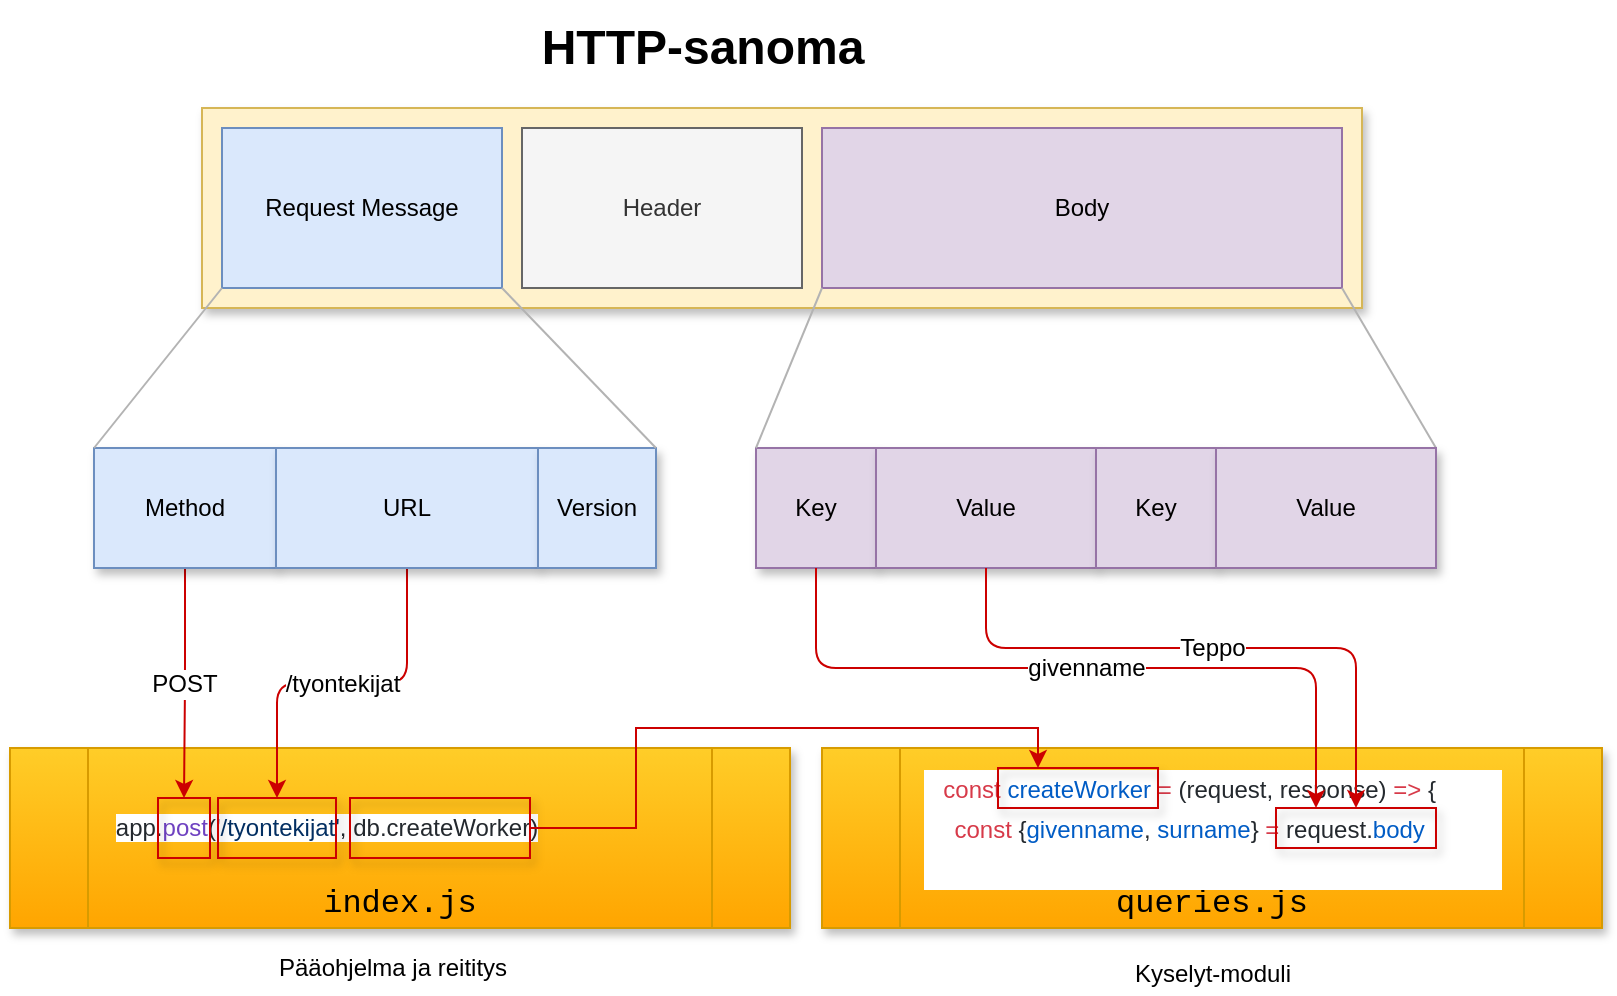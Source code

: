 <mxfile version="12.4.3" type="device" pages="1"><diagram id="do8bmzqPiUhtcir2-fTP" name="Page-1"><mxGraphModel dx="1422" dy="873" grid="1" gridSize="10" guides="1" tooltips="1" connect="1" arrows="1" fold="1" page="1" pageScale="1" pageWidth="827" pageHeight="1169" math="0" shadow="0"><root><mxCell id="0"/><mxCell id="1" parent="0"/><mxCell id="Kni5XbPkqFQhJFTutRMd-15" value="index.js" style="shape=process;whiteSpace=wrap;html=1;backgroundOutline=1;shadow=1;glass=0;fontFamily=Courier New;fontSize=16;gradientColor=#ffa500;fillColor=#ffcd28;strokeColor=#d79b00;verticalAlign=bottom;" parent="1" vertex="1"><mxGeometry x="16" y="380" width="390" height="90" as="geometry"/></mxCell><mxCell id="Pl6_hV811FbuK_uTT6y9-40" value="&lt;span class=&quot;pl-smi&quot; style=&quot;box-sizing: border-box ; color: rgb(36 , 41 , 46) ; font-family: , &amp;#34;consolas&amp;#34; , &amp;#34;liberation mono&amp;#34; , &amp;#34;menlo&amp;#34; , monospace ; white-space: pre ; background-color: rgb(255 , 255 , 255)&quot;&gt;app&lt;/span&gt;&lt;span style=&quot;color: rgb(36 , 41 , 46) ; font-family: , &amp;#34;consolas&amp;#34; , &amp;#34;liberation mono&amp;#34; , &amp;#34;menlo&amp;#34; , monospace ; white-space: pre ; background-color: rgb(255 , 255 , 255)&quot;&gt;.&lt;/span&gt;&lt;span class=&quot;pl-en&quot; style=&quot;box-sizing: border-box ; color: rgb(111 , 66 , 193) ; font-family: , &amp;#34;consolas&amp;#34; , &amp;#34;liberation mono&amp;#34; , &amp;#34;menlo&amp;#34; , monospace ; white-space: pre ; background-color: rgb(255 , 255 , 255)&quot;&gt;post&lt;/span&gt;&lt;span style=&quot;color: rgb(36 , 41 , 46) ; font-family: , &amp;#34;consolas&amp;#34; , &amp;#34;liberation mono&amp;#34; , &amp;#34;menlo&amp;#34; , monospace ; white-space: pre ; background-color: rgb(255 , 255 , 255)&quot;&gt;(&lt;/span&gt;&lt;span class=&quot;pl-s&quot; style=&quot;box-sizing: border-box ; color: rgb(3 , 47 , 98) ; font-family: , &amp;#34;consolas&amp;#34; , &amp;#34;liberation mono&amp;#34; , &amp;#34;menlo&amp;#34; , monospace ; white-space: pre ; background-color: rgb(255 , 255 , 255)&quot;&gt;&lt;span class=&quot;pl-pds&quot; style=&quot;box-sizing: border-box&quot;&gt;'&lt;/span&gt;/tyontekijat&lt;span class=&quot;pl-pds&quot; style=&quot;box-sizing: border-box&quot;&gt;'&lt;/span&gt;&lt;/span&gt;&lt;span style=&quot;color: rgb(36 , 41 , 46) ; font-family: , &amp;#34;consolas&amp;#34; , &amp;#34;liberation mono&amp;#34; , &amp;#34;menlo&amp;#34; , monospace ; white-space: pre ; background-color: rgb(255 , 255 , 255)&quot;&gt;, &lt;/span&gt;&lt;span class=&quot;pl-smi&quot; style=&quot;box-sizing: border-box ; color: rgb(36 , 41 , 46) ; font-family: , &amp;#34;consolas&amp;#34; , &amp;#34;liberation mono&amp;#34; , &amp;#34;menlo&amp;#34; , monospace ; white-space: pre ; background-color: rgb(255 , 255 , 255)&quot;&gt;db&lt;/span&gt;&lt;span style=&quot;color: rgb(36 , 41 , 46) ; font-family: , &amp;#34;consolas&amp;#34; , &amp;#34;liberation mono&amp;#34; , &amp;#34;menlo&amp;#34; , monospace ; white-space: pre ; background-color: rgb(255 , 255 , 255)&quot;&gt;.&lt;/span&gt;&lt;span class=&quot;pl-smi&quot; style=&quot;box-sizing: border-box ; color: rgb(36 , 41 , 46) ; font-family: , &amp;#34;consolas&amp;#34; , &amp;#34;liberation mono&amp;#34; , &amp;#34;menlo&amp;#34; , monospace ; white-space: pre ; background-color: rgb(255 , 255 , 255)&quot;&gt;createWorker&lt;/span&gt;&lt;span style=&quot;color: rgb(36 , 41 , 46) ; font-family: , &amp;#34;consolas&amp;#34; , &amp;#34;liberation mono&amp;#34; , &amp;#34;menlo&amp;#34; , monospace ; white-space: pre ; background-color: rgb(255 , 255 , 255)&quot;&gt;)&lt;/span&gt;" style="text;html=1;align=center;verticalAlign=middle;resizable=0;points=[];;autosize=1;fontSize=12;" vertex="1" parent="1"><mxGeometry x="59" y="410" width="230" height="20" as="geometry"/></mxCell><mxCell id="Kni5XbPkqFQhJFTutRMd-1" value="" style="rounded=0;whiteSpace=wrap;html=1;fillColor=#fff2cc;strokeColor=#d6b656;shadow=1;glass=0;" parent="1" vertex="1"><mxGeometry x="112" y="60" width="580" height="100" as="geometry"/></mxCell><mxCell id="Kni5XbPkqFQhJFTutRMd-2" value="Request Message" style="rounded=0;whiteSpace=wrap;html=1;fillColor=#dae8fc;strokeColor=#6c8ebf;" parent="1" vertex="1"><mxGeometry x="122" y="70" width="140" height="80" as="geometry"/></mxCell><mxCell id="Kni5XbPkqFQhJFTutRMd-3" value="Header" style="rounded=0;whiteSpace=wrap;html=1;fillColor=#f5f5f5;strokeColor=#666666;fontColor=#333333;" parent="1" vertex="1"><mxGeometry x="272" y="70" width="140" height="80" as="geometry"/></mxCell><mxCell id="Kni5XbPkqFQhJFTutRMd-4" value="Body" style="rounded=0;whiteSpace=wrap;html=1;fillColor=#e1d5e7;strokeColor=#9673a6;" parent="1" vertex="1"><mxGeometry x="422" y="70" width="260" height="80" as="geometry"/></mxCell><mxCell id="Pl6_hV811FbuK_uTT6y9-33" value="POST" style="edgeStyle=orthogonalEdgeStyle;rounded=1;orthogonalLoop=1;jettySize=auto;html=1;exitX=0.5;exitY=1;exitDx=0;exitDy=0;entryX=0.5;entryY=0;entryDx=0;entryDy=0;strokeColor=#CC0000;fontSize=12;" edge="1" parent="1" source="Kni5XbPkqFQhJFTutRMd-5" target="Pl6_hV811FbuK_uTT6y9-27"><mxGeometry relative="1" as="geometry"/></mxCell><mxCell id="Kni5XbPkqFQhJFTutRMd-5" value="Method" style="rounded=0;whiteSpace=wrap;html=1;shadow=1;glass=0;fillColor=#dae8fc;strokeColor=#6c8ebf;" parent="1" vertex="1"><mxGeometry x="58" y="230" width="91" height="60" as="geometry"/></mxCell><mxCell id="Pl6_hV811FbuK_uTT6y9-32" value="/tyontekijat" style="edgeStyle=orthogonalEdgeStyle;rounded=1;orthogonalLoop=1;jettySize=auto;html=1;exitX=0.5;exitY=1;exitDx=0;exitDy=0;entryX=0.5;entryY=0;entryDx=0;entryDy=0;strokeColor=#CC0000;fontSize=12;" edge="1" parent="1" source="Kni5XbPkqFQhJFTutRMd-6" target="Pl6_hV811FbuK_uTT6y9-31"><mxGeometry relative="1" as="geometry"/></mxCell><mxCell id="Kni5XbPkqFQhJFTutRMd-6" value="URL" style="rounded=0;whiteSpace=wrap;html=1;shadow=1;glass=0;fillColor=#dae8fc;strokeColor=#6c8ebf;" parent="1" vertex="1"><mxGeometry x="149" y="230" width="131" height="60" as="geometry"/></mxCell><mxCell id="Kni5XbPkqFQhJFTutRMd-7" value="Version" style="rounded=0;whiteSpace=wrap;html=1;shadow=1;glass=0;fillColor=#dae8fc;strokeColor=#6c8ebf;" parent="1" vertex="1"><mxGeometry x="280" y="230" width="59" height="60" as="geometry"/></mxCell><mxCell id="Kni5XbPkqFQhJFTutRMd-9" value="HTTP-sanoma" style="text;strokeColor=none;fillColor=none;html=1;fontSize=24;fontStyle=1;verticalAlign=middle;align=center;shadow=1;glass=0;" parent="1" vertex="1"><mxGeometry x="312" y="10" width="100" height="40" as="geometry"/></mxCell><mxCell id="Pl6_hV811FbuK_uTT6y9-1" value="" style="endArrow=none;html=1;entryX=0;entryY=1;entryDx=0;entryDy=0;exitX=0;exitY=0;exitDx=0;exitDy=0;strokeColor=#B3B3B3;" edge="1" parent="1" source="Kni5XbPkqFQhJFTutRMd-5" target="Kni5XbPkqFQhJFTutRMd-2"><mxGeometry width="50" height="50" relative="1" as="geometry"><mxPoint x="39" y="220" as="sourcePoint"/><mxPoint x="89" y="170" as="targetPoint"/></mxGeometry></mxCell><mxCell id="Pl6_hV811FbuK_uTT6y9-3" value="" style="endArrow=none;html=1;entryX=1;entryY=1;entryDx=0;entryDy=0;exitX=1;exitY=0;exitDx=0;exitDy=0;strokeColor=#B3B3B3;" edge="1" parent="1" source="Kni5XbPkqFQhJFTutRMd-7" target="Kni5XbPkqFQhJFTutRMd-2"><mxGeometry width="50" height="50" relative="1" as="geometry"><mxPoint x="179" y="220" as="sourcePoint"/><mxPoint x="229" y="170" as="targetPoint"/></mxGeometry></mxCell><mxCell id="Pl6_hV811FbuK_uTT6y9-8" value="Key" style="rounded=0;whiteSpace=wrap;html=1;fillColor=#e1d5e7;strokeColor=#9673a6;shadow=1;" vertex="1" parent="1"><mxGeometry x="389" y="230" width="60" height="60" as="geometry"/></mxCell><mxCell id="Pl6_hV811FbuK_uTT6y9-9" value="Value" style="rounded=0;whiteSpace=wrap;html=1;fillColor=#e1d5e7;strokeColor=#9673a6;shadow=1;" vertex="1" parent="1"><mxGeometry x="449" y="230" width="110" height="60" as="geometry"/></mxCell><mxCell id="Pl6_hV811FbuK_uTT6y9-15" value="" style="endArrow=none;html=1;strokeColor=#B3B3B3;entryX=0;entryY=1;entryDx=0;entryDy=0;" edge="1" parent="1" target="Kni5XbPkqFQhJFTutRMd-4"><mxGeometry width="50" height="50" relative="1" as="geometry"><mxPoint x="389" y="230" as="sourcePoint"/><mxPoint x="409" y="190" as="targetPoint"/></mxGeometry></mxCell><mxCell id="Pl6_hV811FbuK_uTT6y9-20" value="" style="endArrow=none;html=1;strokeColor=#B3B3B3;entryX=1;entryY=1;entryDx=0;entryDy=0;exitX=1;exitY=0;exitDx=0;exitDy=0;" edge="1" parent="1" source="Pl6_hV811FbuK_uTT6y9-42" target="Kni5XbPkqFQhJFTutRMd-4"><mxGeometry width="50" height="50" relative="1" as="geometry"><mxPoint x="719" y="230" as="sourcePoint"/><mxPoint x="759" y="170" as="targetPoint"/></mxGeometry></mxCell><mxCell id="Pl6_hV811FbuK_uTT6y9-27" value="" style="rounded=0;whiteSpace=wrap;html=1;shadow=1;fontSize=12;fillColor=none;strokeColor=#CC0000;" vertex="1" parent="1"><mxGeometry x="90" y="405" width="26" height="30" as="geometry"/></mxCell><mxCell id="Pl6_hV811FbuK_uTT6y9-31" value="" style="rounded=0;whiteSpace=wrap;html=1;shadow=1;fontSize=12;fillColor=none;strokeColor=#CC0000;" vertex="1" parent="1"><mxGeometry x="120" y="405" width="59" height="30" as="geometry"/></mxCell><mxCell id="Pl6_hV811FbuK_uTT6y9-34" value="queries.js" style="shape=process;whiteSpace=wrap;html=1;backgroundOutline=1;shadow=1;glass=0;fontFamily=Courier New;fontSize=16;gradientColor=#ffa500;fillColor=#ffcd28;strokeColor=#d79b00;verticalAlign=bottom;" vertex="1" parent="1"><mxGeometry x="422" y="380" width="390" height="90" as="geometry"/></mxCell><mxCell id="Pl6_hV811FbuK_uTT6y9-35" value="&lt;table class=&quot;highlight tab-size js-file-line-container&quot; style=&quot;box-sizing: border-box ; border-spacing: 0px ; border-collapse: collapse ; color: rgb(36 , 41 , 46) ; font-family: , &amp;#34;blinkmacsystemfont&amp;#34; , &amp;#34;segoe ui&amp;#34; , &amp;#34;helvetica&amp;#34; , &amp;#34;arial&amp;#34; , sans-serif , &amp;#34;apple color emoji&amp;#34; , &amp;#34;segoe ui emoji&amp;#34; ; font-size: 14px ; white-space: normal ; background-color: rgb(255 , 255 , 255)&quot;&gt;&lt;tbody style=&quot;box-sizing: border-box&quot;&gt;&lt;tr style=&quot;box-sizing: border-box&quot;&gt;&lt;td id=&quot;LC38&quot; class=&quot;blob-code blob-code-inner js-file-line&quot; style=&quot;box-sizing: border-box ; padding: 0px 10px ; position: relative ; line-height: 20px ; vertical-align: top ; overflow: visible ; font-family: , &amp;#34;consolas&amp;#34; , &amp;#34;liberation mono&amp;#34; , &amp;#34;menlo&amp;#34; , monospace ; font-size: 12px ; overflow-wrap: normal ; white-space: pre&quot;&gt;&lt;span class=&quot;pl-k&quot; style=&quot;box-sizing: border-box ; color: rgb(215 , 58 , 73)&quot;&gt;const&lt;/span&gt; &lt;span class=&quot;pl-c1&quot; style=&quot;box-sizing: border-box ; color: rgb(0 , 92 , 197)&quot;&gt;createWorker&lt;/span&gt; &lt;span class=&quot;pl-k&quot; style=&quot;box-sizing: border-box ; color: rgb(215 , 58 , 73)&quot;&gt;=&lt;/span&gt; (&lt;span class=&quot;pl-smi&quot; style=&quot;box-sizing: border-box&quot;&gt;request&lt;/span&gt;, &lt;span class=&quot;pl-smi&quot; style=&quot;box-sizing: border-box&quot;&gt;response&lt;/span&gt;) &lt;span class=&quot;pl-k&quot; style=&quot;box-sizing: border-box ; color: rgb(215 , 58 , 73)&quot;&gt;=&amp;gt;&lt;/span&gt; {&lt;br/&gt;&lt;span class=&quot;pl-k&quot; style=&quot;box-sizing: border-box ; color: rgb(215 , 58 , 73)&quot;&gt;const&lt;/span&gt; {&lt;span class=&quot;pl-c1&quot; style=&quot;box-sizing: border-box ; color: rgb(0 , 92 , 197)&quot;&gt;givenname&lt;/span&gt;, &lt;span class=&quot;pl-c1&quot; style=&quot;box-sizing: border-box ; color: rgb(0 , 92 , 197)&quot;&gt;surname&lt;/span&gt;} &lt;span class=&quot;pl-k&quot; style=&quot;box-sizing: border-box ; color: rgb(215 , 58 , 73)&quot;&gt;=&lt;/span&gt; &lt;span class=&quot;pl-smi&quot; style=&quot;box-sizing: border-box&quot;&gt;request&lt;/span&gt;.&lt;span class=&quot;pl-c1&quot; style=&quot;box-sizing: border-box ; color: rgb(0 , 92 , 197)&quot;&gt;body&lt;/span&gt;&lt;br/&gt;&lt;/td&gt;&lt;/tr&gt;&lt;tr style=&quot;box-sizing: border-box&quot;&gt;&lt;td id=&quot;L39&quot; class=&quot;blob-num js-line-number&quot; style=&quot;box-sizing: border-box ; padding: 0px 10px ; width: 50px ; min-width: 50px ; font-family: , &amp;#34;consolas&amp;#34; , &amp;#34;liberation mono&amp;#34; , &amp;#34;menlo&amp;#34; , monospace ; font-size: 12px ; line-height: 20px ; color: rgba(27 , 31 , 35 , 0.3) ; text-align: right ; white-space: nowrap ; vertical-align: top ; cursor: pointer&quot;&gt;&lt;/td&gt;&lt;td id=&quot;LC39&quot; class=&quot;blob-code blob-code-inner js-file-line&quot; style=&quot;box-sizing: border-box ; padding: 0px 10px ; position: relative ; line-height: 20px ; vertical-align: top ; overflow: visible ; font-family: , &amp;#34;consolas&amp;#34; , &amp;#34;liberation mono&amp;#34; , &amp;#34;menlo&amp;#34; , monospace ; font-size: 12px ; overflow-wrap: normal ; white-space: pre&quot;&gt; &lt;/td&gt;&lt;/tr&gt;&lt;/tbody&gt;&lt;/table&gt;" style="text;html=1;align=center;verticalAlign=middle;resizable=0;points=[];;autosize=1;fontSize=12;" vertex="1" parent="1"><mxGeometry x="462" y="385" width="310" height="70" as="geometry"/></mxCell><mxCell id="Pl6_hV811FbuK_uTT6y9-41" value="Key" style="rounded=0;whiteSpace=wrap;html=1;fillColor=#e1d5e7;strokeColor=#9673a6;shadow=1;" vertex="1" parent="1"><mxGeometry x="559" y="230" width="60" height="60" as="geometry"/></mxCell><mxCell id="Pl6_hV811FbuK_uTT6y9-42" value="Value" style="rounded=0;whiteSpace=wrap;html=1;fillColor=#e1d5e7;strokeColor=#9673a6;shadow=1;" vertex="1" parent="1"><mxGeometry x="619" y="230" width="110" height="60" as="geometry"/></mxCell><mxCell id="Pl6_hV811FbuK_uTT6y9-44" value="" style="rounded=0;whiteSpace=wrap;html=1;shadow=1;fontSize=12;fillColor=none;strokeColor=#CC0000;" vertex="1" parent="1"><mxGeometry x="649" y="410" width="80" height="20" as="geometry"/></mxCell><mxCell id="Pl6_hV811FbuK_uTT6y9-45" value="givenname" style="edgeStyle=orthogonalEdgeStyle;rounded=1;orthogonalLoop=1;jettySize=auto;html=1;exitX=0.5;exitY=1;exitDx=0;exitDy=0;entryX=0.25;entryY=0;entryDx=0;entryDy=0;strokeColor=#CC0000;fontSize=12;" edge="1" parent="1" source="Pl6_hV811FbuK_uTT6y9-8" target="Pl6_hV811FbuK_uTT6y9-44"><mxGeometry relative="1" as="geometry"><Array as="points"><mxPoint x="419" y="340"/><mxPoint x="669" y="340"/></Array></mxGeometry></mxCell><mxCell id="Pl6_hV811FbuK_uTT6y9-46" value="Teppo" style="edgeStyle=orthogonalEdgeStyle;rounded=1;orthogonalLoop=1;jettySize=auto;html=1;entryX=0.5;entryY=0;entryDx=0;entryDy=0;strokeColor=#CC0000;fontSize=12;" edge="1" parent="1" source="Pl6_hV811FbuK_uTT6y9-9" target="Pl6_hV811FbuK_uTT6y9-44"><mxGeometry relative="1" as="geometry"><Array as="points"><mxPoint x="504" y="330"/><mxPoint x="689" y="330"/></Array></mxGeometry></mxCell><mxCell id="Pl6_hV811FbuK_uTT6y9-49" value="" style="rounded=0;whiteSpace=wrap;html=1;shadow=1;fontSize=12;fillColor=none;strokeColor=#CC0000;" vertex="1" parent="1"><mxGeometry x="510" y="390" width="80" height="20" as="geometry"/></mxCell><mxCell id="Pl6_hV811FbuK_uTT6y9-52" style="edgeStyle=orthogonalEdgeStyle;orthogonalLoop=1;jettySize=auto;html=1;entryX=0.25;entryY=0;entryDx=0;entryDy=0;strokeColor=#CC0000;fontSize=12;rounded=0;" edge="1" parent="1" source="Pl6_hV811FbuK_uTT6y9-50" target="Pl6_hV811FbuK_uTT6y9-49"><mxGeometry relative="1" as="geometry"><Array as="points"><mxPoint x="329" y="420"/><mxPoint x="329" y="370"/><mxPoint x="530" y="370"/></Array></mxGeometry></mxCell><mxCell id="Pl6_hV811FbuK_uTT6y9-50" value="" style="rounded=0;whiteSpace=wrap;html=1;shadow=1;fontSize=12;fillColor=none;strokeColor=#CC0000;" vertex="1" parent="1"><mxGeometry x="186" y="405" width="90" height="30" as="geometry"/></mxCell><mxCell id="Pl6_hV811FbuK_uTT6y9-53" value="Pääohjelma ja reititys" style="text;html=1;align=center;verticalAlign=middle;resizable=0;points=[];;autosize=1;fontSize=12;" vertex="1" parent="1"><mxGeometry x="142" y="480" width="130" height="20" as="geometry"/></mxCell><mxCell id="Pl6_hV811FbuK_uTT6y9-54" value="Kyselyt-moduli" style="text;html=1;align=center;verticalAlign=middle;resizable=0;points=[];;autosize=1;fontSize=12;" vertex="1" parent="1"><mxGeometry x="572" y="483" width="90" height="20" as="geometry"/></mxCell></root></mxGraphModel></diagram></mxfile>